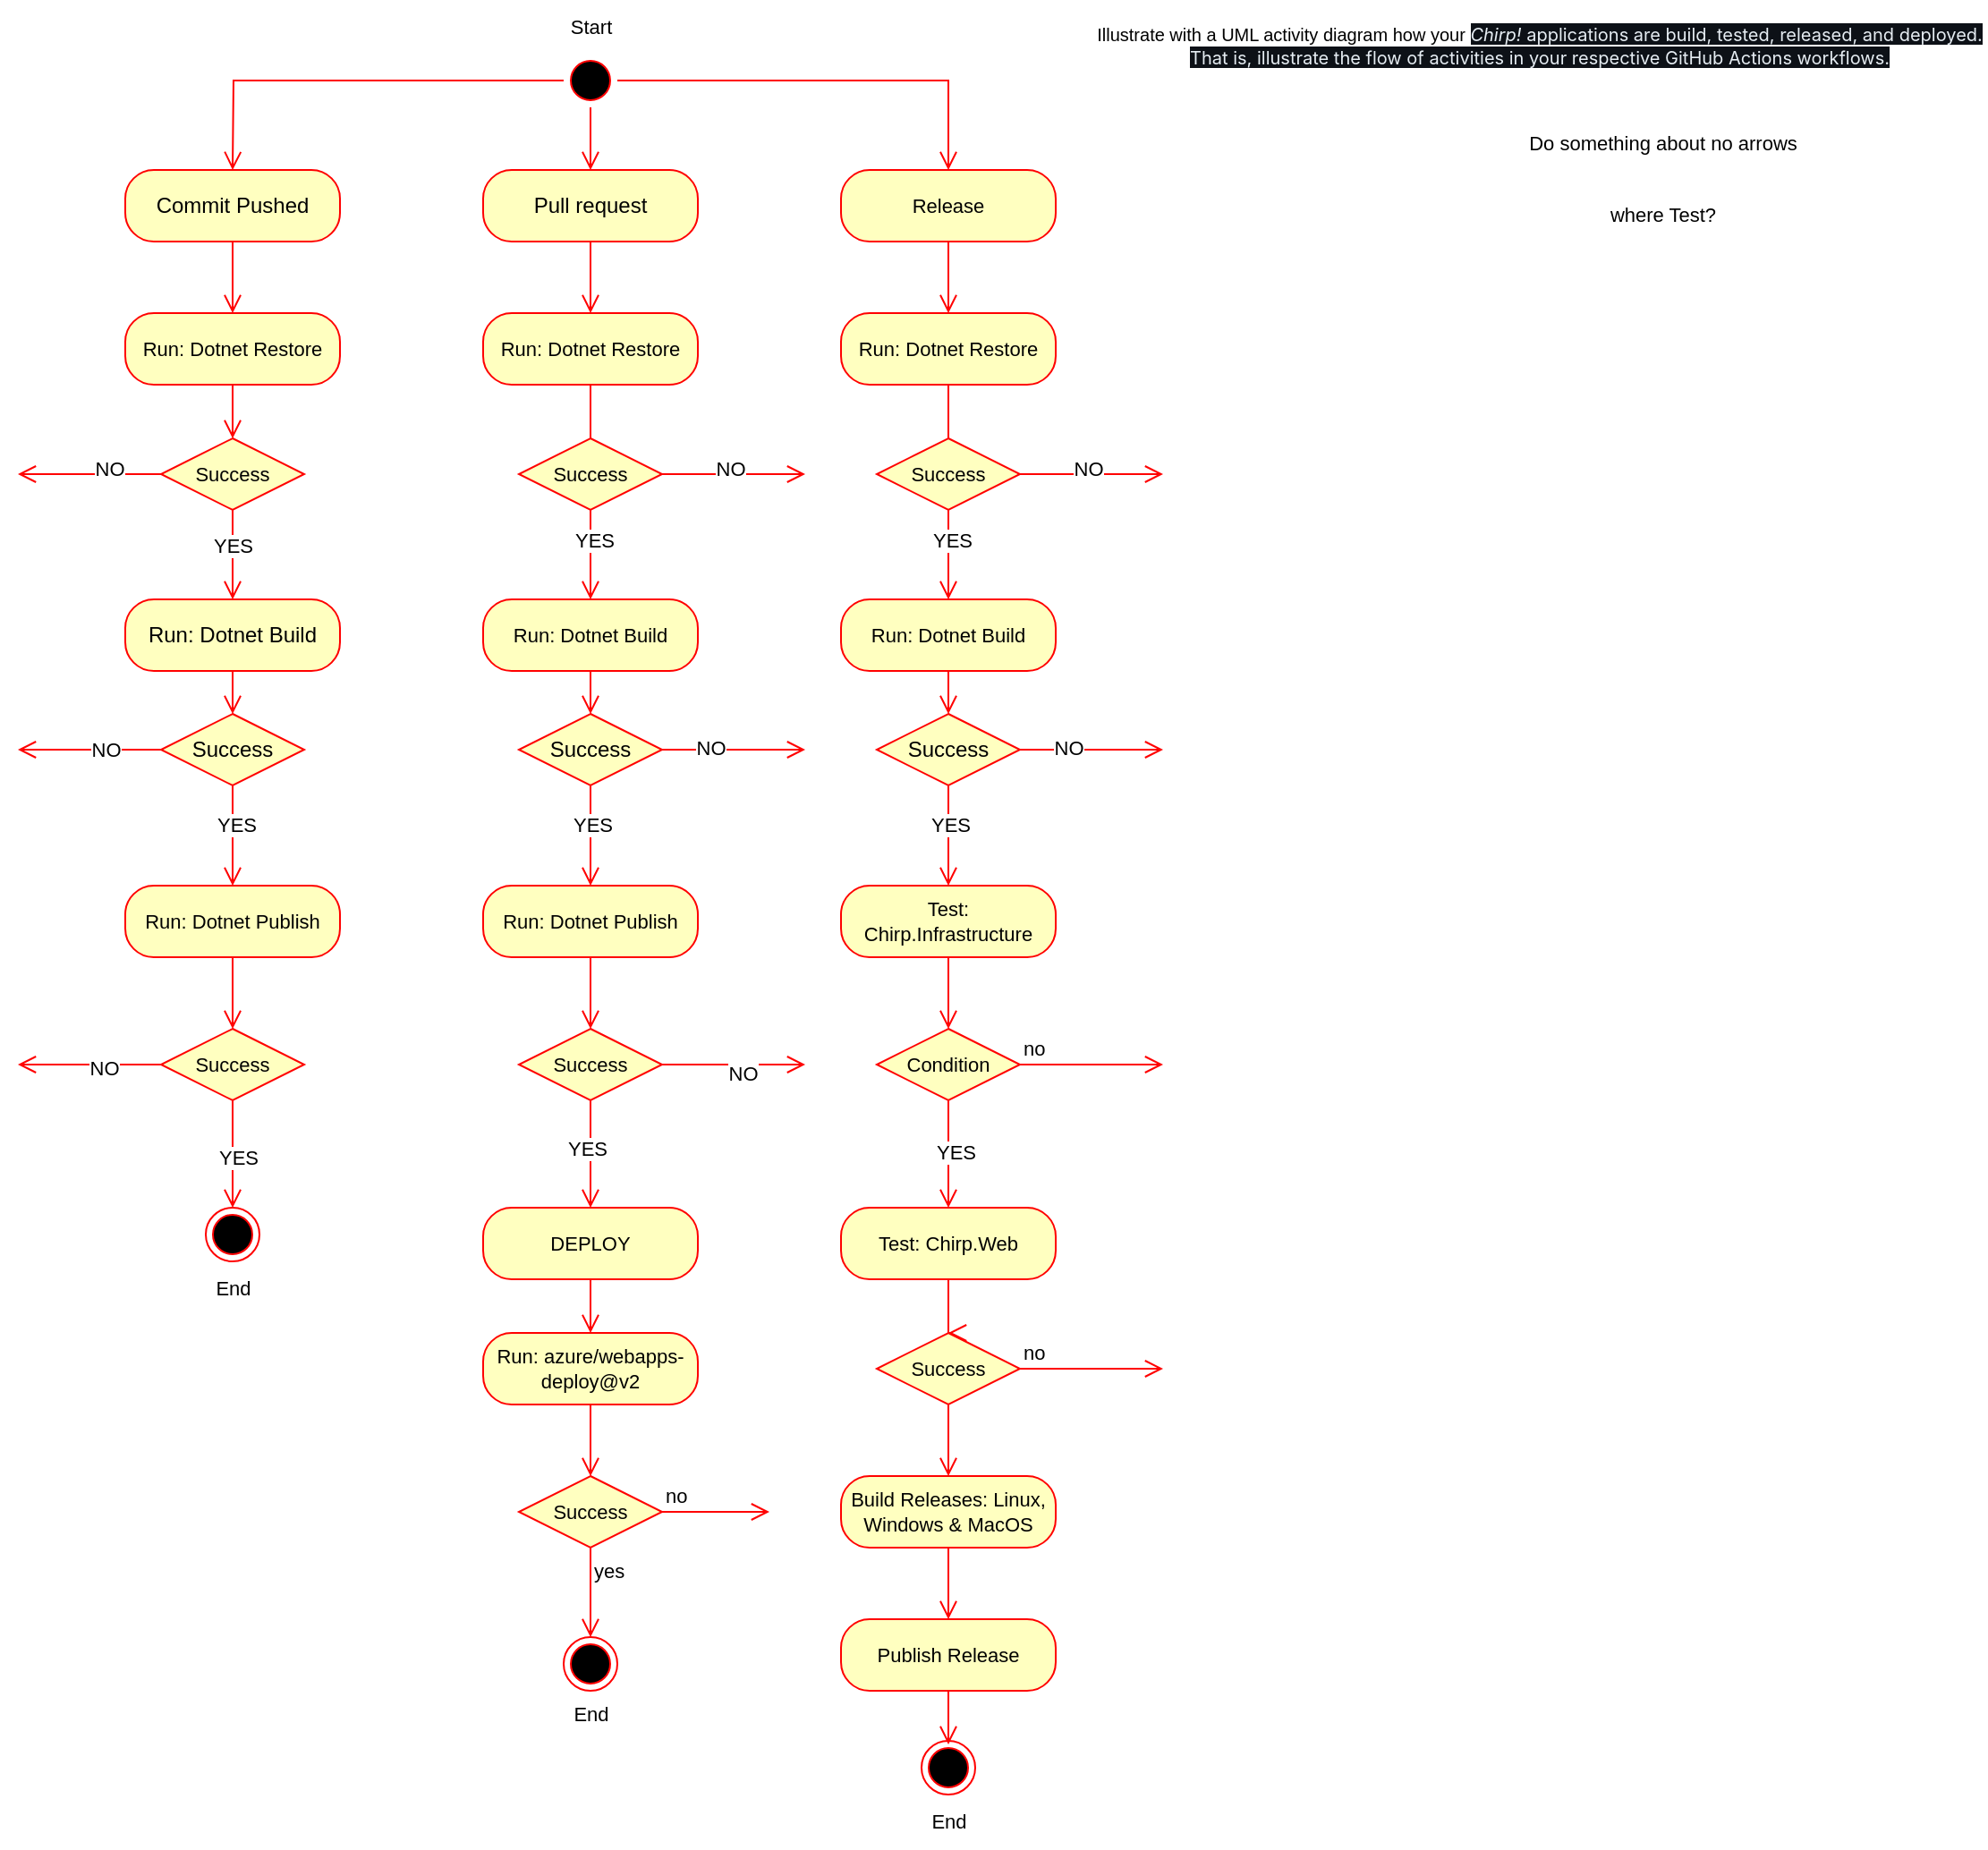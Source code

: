 <mxfile version="22.1.11" type="github">
  <diagram name="Side-1" id="hf8gmHLvzUlwny5JRPWA">
    <mxGraphModel dx="2607" dy="1422" grid="0" gridSize="10" guides="1" tooltips="1" connect="1" arrows="1" fold="1" page="1" pageScale="1" pageWidth="1169" pageHeight="827" math="0" shadow="0">
      <root>
        <mxCell id="0" />
        <mxCell id="1" parent="0" />
        <mxCell id="fHgrOc14rEPT_G6fywUK-1" value="Illustrate with a UML activity diagram how your&amp;nbsp;&lt;em style=&quot;box-sizing: border-box; color: rgb(230, 237, 243); font-family: -apple-system, BlinkMacSystemFont, &amp;quot;Segoe UI&amp;quot;, &amp;quot;Noto Sans&amp;quot;, Helvetica, Arial, sans-serif, &amp;quot;Apple Color Emoji&amp;quot;, &amp;quot;Segoe UI Emoji&amp;quot;; font-size: 10px; text-align: start; background-color: rgb(13, 17, 23);&quot;&gt;Chirp!&lt;/em&gt;&lt;span style=&quot;color: rgb(230, 237, 243); font-family: -apple-system, BlinkMacSystemFont, &amp;quot;Segoe UI&amp;quot;, &amp;quot;Noto Sans&amp;quot;, Helvetica, Arial, sans-serif, &amp;quot;Apple Color Emoji&amp;quot;, &amp;quot;Segoe UI Emoji&amp;quot;; font-size: 10px; text-align: start; background-color: rgb(13, 17, 23);&quot;&gt;&amp;nbsp;applications are build, tested, released, and deployed. &lt;br style=&quot;font-size: 10px;&quot;&gt;That is, illustrate the flow of activities in your respective GitHub Actions workflows.&lt;/span&gt;" style="text;html=1;align=center;verticalAlign=middle;resizable=0;points=[];autosize=1;strokeColor=none;fillColor=none;fontSize=10;" vertex="1" parent="1">
          <mxGeometry x="640" y="8" width="500" height="40" as="geometry" />
        </mxCell>
        <mxCell id="fHgrOc14rEPT_G6fywUK-61" value="" style="edgeStyle=orthogonalEdgeStyle;shape=connector;rounded=0;orthogonalLoop=1;jettySize=auto;html=1;labelBackgroundColor=default;strokeColor=#ff0000;align=center;verticalAlign=bottom;fontFamily=Helvetica;fontSize=11;fontColor=default;endArrow=open;endSize=8;" edge="1" parent="1" source="fHgrOc14rEPT_G6fywUK-2" target="fHgrOc14rEPT_G6fywUK-58">
          <mxGeometry relative="1" as="geometry" />
        </mxCell>
        <mxCell id="fHgrOc14rEPT_G6fywUK-2" value="Commit Pushed" style="rounded=1;whiteSpace=wrap;html=1;arcSize=40;fontColor=#000000;fillColor=#ffffc0;strokeColor=#ff0000;" vertex="1" parent="1">
          <mxGeometry x="100" y="98" width="120" height="40" as="geometry" />
        </mxCell>
        <mxCell id="fHgrOc14rEPT_G6fywUK-68" value="" style="edgeStyle=orthogonalEdgeStyle;shape=connector;rounded=0;orthogonalLoop=1;jettySize=auto;html=1;labelBackgroundColor=default;strokeColor=#ff0000;align=center;verticalAlign=bottom;fontFamily=Helvetica;fontSize=11;fontColor=default;endArrow=open;endSize=8;" edge="1" parent="1" source="fHgrOc14rEPT_G6fywUK-4" target="fHgrOc14rEPT_G6fywUK-64">
          <mxGeometry relative="1" as="geometry" />
        </mxCell>
        <mxCell id="fHgrOc14rEPT_G6fywUK-4" value="Pull request" style="rounded=1;whiteSpace=wrap;html=1;arcSize=40;fontColor=#000000;fillColor=#ffffc0;strokeColor=#ff0000;" vertex="1" parent="1">
          <mxGeometry x="300" y="98" width="120" height="40" as="geometry" />
        </mxCell>
        <mxCell id="fHgrOc14rEPT_G6fywUK-16" style="edgeStyle=orthogonalEdgeStyle;shape=connector;rounded=0;orthogonalLoop=1;jettySize=auto;html=1;exitX=0.5;exitY=1;exitDx=0;exitDy=0;labelBackgroundColor=default;strokeColor=#ff0000;align=center;verticalAlign=bottom;fontFamily=Helvetica;fontSize=11;fontColor=default;endArrow=open;endSize=8;" edge="1" parent="1" source="fHgrOc14rEPT_G6fywUK-6" target="fHgrOc14rEPT_G6fywUK-8">
          <mxGeometry relative="1" as="geometry" />
        </mxCell>
        <mxCell id="fHgrOc14rEPT_G6fywUK-6" value="Run: Dotnet Build" style="rounded=1;whiteSpace=wrap;html=1;arcSize=40;fontColor=#000000;fillColor=#ffffc0;strokeColor=#ff0000;" vertex="1" parent="1">
          <mxGeometry x="100" y="338" width="120" height="40" as="geometry" />
        </mxCell>
        <mxCell id="fHgrOc14rEPT_G6fywUK-17" style="edgeStyle=orthogonalEdgeStyle;shape=connector;rounded=0;orthogonalLoop=1;jettySize=auto;html=1;exitX=0.5;exitY=1;exitDx=0;exitDy=0;labelBackgroundColor=default;strokeColor=#ff0000;align=center;verticalAlign=bottom;fontFamily=Helvetica;fontSize=11;fontColor=default;endArrow=open;endSize=8;" edge="1" parent="1" source="fHgrOc14rEPT_G6fywUK-8">
          <mxGeometry relative="1" as="geometry">
            <mxPoint x="160" y="498" as="targetPoint" />
          </mxGeometry>
        </mxCell>
        <mxCell id="fHgrOc14rEPT_G6fywUK-18" value="YES" style="edgeLabel;html=1;align=center;verticalAlign=middle;resizable=0;points=[];fontSize=11;fontFamily=Helvetica;fontColor=default;" vertex="1" connectable="0" parent="fHgrOc14rEPT_G6fywUK-17">
          <mxGeometry x="-0.221" y="2" relative="1" as="geometry">
            <mxPoint as="offset" />
          </mxGeometry>
        </mxCell>
        <mxCell id="fHgrOc14rEPT_G6fywUK-19" style="edgeStyle=orthogonalEdgeStyle;shape=connector;rounded=0;orthogonalLoop=1;jettySize=auto;html=1;exitX=0;exitY=0.5;exitDx=0;exitDy=0;labelBackgroundColor=default;strokeColor=#ff0000;align=center;verticalAlign=bottom;fontFamily=Helvetica;fontSize=11;fontColor=default;endArrow=open;endSize=8;" edge="1" parent="1" source="fHgrOc14rEPT_G6fywUK-8">
          <mxGeometry relative="1" as="geometry">
            <mxPoint x="40" y="422" as="targetPoint" />
          </mxGeometry>
        </mxCell>
        <mxCell id="fHgrOc14rEPT_G6fywUK-20" value="NO" style="edgeLabel;html=1;align=center;verticalAlign=middle;resizable=0;points=[];fontSize=11;fontFamily=Helvetica;fontColor=default;" vertex="1" connectable="0" parent="fHgrOc14rEPT_G6fywUK-19">
          <mxGeometry x="-0.224" relative="1" as="geometry">
            <mxPoint as="offset" />
          </mxGeometry>
        </mxCell>
        <mxCell id="fHgrOc14rEPT_G6fywUK-8" value="Success" style="rhombus;whiteSpace=wrap;html=1;fontColor=#000000;fillColor=#ffffc0;strokeColor=#ff0000;" vertex="1" parent="1">
          <mxGeometry x="120" y="402" width="80" height="40" as="geometry" />
        </mxCell>
        <mxCell id="fHgrOc14rEPT_G6fywUK-21" value="" style="ellipse;html=1;shape=endState;fillColor=#000000;strokeColor=#ff0000;fontFamily=Helvetica;fontSize=11;fontColor=default;" vertex="1" parent="1">
          <mxGeometry x="145" y="678" width="30" height="30" as="geometry" />
        </mxCell>
        <mxCell id="fHgrOc14rEPT_G6fywUK-114" style="edgeStyle=orthogonalEdgeStyle;shape=connector;rounded=0;orthogonalLoop=1;jettySize=auto;html=1;exitX=0.5;exitY=1;exitDx=0;exitDy=0;labelBackgroundColor=default;strokeColor=#ff0000;align=center;verticalAlign=bottom;fontFamily=Helvetica;fontSize=11;fontColor=default;endArrow=open;endSize=8;" edge="1" parent="1" source="fHgrOc14rEPT_G6fywUK-22" target="fHgrOc14rEPT_G6fywUK-4">
          <mxGeometry relative="1" as="geometry" />
        </mxCell>
        <mxCell id="fHgrOc14rEPT_G6fywUK-117" style="edgeStyle=orthogonalEdgeStyle;shape=connector;rounded=0;orthogonalLoop=1;jettySize=auto;html=1;exitX=1;exitY=0.5;exitDx=0;exitDy=0;labelBackgroundColor=default;strokeColor=#ff0000;align=center;verticalAlign=bottom;fontFamily=Helvetica;fontSize=11;fontColor=default;endArrow=open;endSize=8;" edge="1" parent="1" source="fHgrOc14rEPT_G6fywUK-22" target="fHgrOc14rEPT_G6fywUK-115">
          <mxGeometry relative="1" as="geometry" />
        </mxCell>
        <mxCell id="fHgrOc14rEPT_G6fywUK-22" value="" style="ellipse;html=1;shape=startState;fillColor=#000000;strokeColor=#ff0000;fontFamily=Helvetica;fontSize=11;fontColor=default;" vertex="1" parent="1">
          <mxGeometry x="345" y="33" width="30" height="30" as="geometry" />
        </mxCell>
        <mxCell id="fHgrOc14rEPT_G6fywUK-23" value="" style="edgeStyle=orthogonalEdgeStyle;html=1;verticalAlign=bottom;endArrow=open;endSize=8;strokeColor=#ff0000;rounded=0;labelBackgroundColor=default;align=center;fontFamily=Helvetica;fontSize=11;fontColor=default;shape=connector;" edge="1" source="fHgrOc14rEPT_G6fywUK-22" parent="1">
          <mxGeometry relative="1" as="geometry">
            <mxPoint x="160" y="98" as="targetPoint" />
          </mxGeometry>
        </mxCell>
        <mxCell id="fHgrOc14rEPT_G6fywUK-25" value="Start" style="text;html=1;align=center;verticalAlign=middle;resizable=0;points=[];autosize=1;strokeColor=none;fillColor=none;fontSize=11;fontFamily=Helvetica;fontColor=default;" vertex="1" parent="1">
          <mxGeometry x="335" y="3" width="50" height="30" as="geometry" />
        </mxCell>
        <mxCell id="fHgrOc14rEPT_G6fywUK-26" value="End" style="text;html=1;align=center;verticalAlign=middle;resizable=0;points=[];autosize=1;strokeColor=none;fillColor=none;fontSize=11;fontFamily=Helvetica;fontColor=default;" vertex="1" parent="1">
          <mxGeometry x="140" y="678" width="40" height="30" as="geometry" />
        </mxCell>
        <mxCell id="fHgrOc14rEPT_G6fywUK-40" style="edgeStyle=orthogonalEdgeStyle;shape=connector;rounded=0;orthogonalLoop=1;jettySize=auto;html=1;labelBackgroundColor=default;strokeColor=#ff0000;align=center;verticalAlign=bottom;fontFamily=Helvetica;fontSize=11;fontColor=default;endArrow=open;endSize=8;" edge="1" parent="1" source="fHgrOc14rEPT_G6fywUK-27" target="fHgrOc14rEPT_G6fywUK-37">
          <mxGeometry relative="1" as="geometry" />
        </mxCell>
        <mxCell id="fHgrOc14rEPT_G6fywUK-27" value="Run: Dotnet Build" style="rounded=1;whiteSpace=wrap;html=1;arcSize=40;fontColor=#000000;fillColor=#ffffc0;strokeColor=#ff0000;fontFamily=Helvetica;fontSize=11;" vertex="1" parent="1">
          <mxGeometry x="300" y="338" width="120" height="40" as="geometry" />
        </mxCell>
        <mxCell id="fHgrOc14rEPT_G6fywUK-43" style="edgeStyle=orthogonalEdgeStyle;shape=connector;rounded=0;orthogonalLoop=1;jettySize=auto;html=1;labelBackgroundColor=default;strokeColor=#ff0000;align=center;verticalAlign=bottom;fontFamily=Helvetica;fontSize=11;fontColor=default;endArrow=open;endSize=8;" edge="1" parent="1" source="fHgrOc14rEPT_G6fywUK-37">
          <mxGeometry relative="1" as="geometry">
            <mxPoint x="480" y="422" as="targetPoint" />
          </mxGeometry>
        </mxCell>
        <mxCell id="fHgrOc14rEPT_G6fywUK-45" value="NO" style="edgeLabel;html=1;align=center;verticalAlign=middle;resizable=0;points=[];fontSize=11;fontFamily=Helvetica;fontColor=default;" vertex="1" connectable="0" parent="fHgrOc14rEPT_G6fywUK-43">
          <mxGeometry x="-0.329" y="1" relative="1" as="geometry">
            <mxPoint as="offset" />
          </mxGeometry>
        </mxCell>
        <mxCell id="fHgrOc14rEPT_G6fywUK-48" style="edgeStyle=orthogonalEdgeStyle;shape=connector;rounded=0;orthogonalLoop=1;jettySize=auto;html=1;exitX=0.5;exitY=1;exitDx=0;exitDy=0;entryX=0.5;entryY=0;entryDx=0;entryDy=0;labelBackgroundColor=default;strokeColor=#ff0000;align=center;verticalAlign=bottom;fontFamily=Helvetica;fontSize=11;fontColor=default;endArrow=open;endSize=8;" edge="1" parent="1" source="fHgrOc14rEPT_G6fywUK-37" target="fHgrOc14rEPT_G6fywUK-46">
          <mxGeometry relative="1" as="geometry" />
        </mxCell>
        <mxCell id="fHgrOc14rEPT_G6fywUK-89" value="YES" style="edgeLabel;html=1;align=center;verticalAlign=middle;resizable=0;points=[];fontSize=11;fontFamily=Helvetica;fontColor=default;" vertex="1" connectable="0" parent="fHgrOc14rEPT_G6fywUK-48">
          <mxGeometry x="-0.214" y="1" relative="1" as="geometry">
            <mxPoint as="offset" />
          </mxGeometry>
        </mxCell>
        <mxCell id="fHgrOc14rEPT_G6fywUK-37" value="Success" style="rhombus;whiteSpace=wrap;html=1;fontColor=#000000;fillColor=#ffffc0;strokeColor=#ff0000;" vertex="1" parent="1">
          <mxGeometry x="320" y="402" width="80" height="40" as="geometry" />
        </mxCell>
        <mxCell id="fHgrOc14rEPT_G6fywUK-46" value="Run: Dotnet Publish" style="rounded=1;whiteSpace=wrap;html=1;arcSize=40;fontColor=#000000;fillColor=#ffffc0;strokeColor=#ff0000;fontFamily=Helvetica;fontSize=11;" vertex="1" parent="1">
          <mxGeometry x="300" y="498" width="120" height="40" as="geometry" />
        </mxCell>
        <mxCell id="fHgrOc14rEPT_G6fywUK-47" value="" style="edgeStyle=orthogonalEdgeStyle;html=1;verticalAlign=bottom;endArrow=open;endSize=8;strokeColor=#ff0000;rounded=0;labelBackgroundColor=default;align=center;fontFamily=Helvetica;fontSize=11;fontColor=default;shape=connector;" edge="1" source="fHgrOc14rEPT_G6fywUK-46" parent="1">
          <mxGeometry relative="1" as="geometry">
            <mxPoint x="360" y="578" as="targetPoint" />
          </mxGeometry>
        </mxCell>
        <mxCell id="fHgrOc14rEPT_G6fywUK-54" style="edgeStyle=orthogonalEdgeStyle;shape=connector;rounded=0;orthogonalLoop=1;jettySize=auto;html=1;exitX=0.5;exitY=1;exitDx=0;exitDy=0;labelBackgroundColor=default;strokeColor=#ff0000;align=center;verticalAlign=bottom;fontFamily=Helvetica;fontSize=11;fontColor=default;endArrow=open;endSize=8;" edge="1" parent="1" source="fHgrOc14rEPT_G6fywUK-49" target="fHgrOc14rEPT_G6fywUK-51">
          <mxGeometry relative="1" as="geometry" />
        </mxCell>
        <mxCell id="fHgrOc14rEPT_G6fywUK-49" value="Run: Dotnet Publish" style="rounded=1;whiteSpace=wrap;html=1;arcSize=40;fontColor=#000000;fillColor=#ffffc0;strokeColor=#ff0000;fontFamily=Helvetica;fontSize=11;" vertex="1" parent="1">
          <mxGeometry x="100" y="498" width="120" height="40" as="geometry" />
        </mxCell>
        <mxCell id="fHgrOc14rEPT_G6fywUK-55" style="edgeStyle=orthogonalEdgeStyle;shape=connector;rounded=0;orthogonalLoop=1;jettySize=auto;html=1;exitX=0;exitY=0.5;exitDx=0;exitDy=0;labelBackgroundColor=default;strokeColor=#ff0000;align=center;verticalAlign=bottom;fontFamily=Helvetica;fontSize=11;fontColor=default;endArrow=open;endSize=8;" edge="1" parent="1" source="fHgrOc14rEPT_G6fywUK-51">
          <mxGeometry relative="1" as="geometry">
            <mxPoint x="40" y="598" as="targetPoint" />
          </mxGeometry>
        </mxCell>
        <mxCell id="fHgrOc14rEPT_G6fywUK-56" value="NO" style="edgeLabel;html=1;align=center;verticalAlign=middle;resizable=0;points=[];fontSize=11;fontFamily=Helvetica;fontColor=default;" vertex="1" connectable="0" parent="fHgrOc14rEPT_G6fywUK-55">
          <mxGeometry x="-0.204" y="2" relative="1" as="geometry">
            <mxPoint as="offset" />
          </mxGeometry>
        </mxCell>
        <mxCell id="fHgrOc14rEPT_G6fywUK-97" style="edgeStyle=orthogonalEdgeStyle;shape=connector;rounded=0;orthogonalLoop=1;jettySize=auto;html=1;exitX=0.5;exitY=1;exitDx=0;exitDy=0;labelBackgroundColor=default;strokeColor=#ff0000;align=center;verticalAlign=bottom;fontFamily=Helvetica;fontSize=11;fontColor=default;endArrow=open;endSize=8;" edge="1" parent="1" source="fHgrOc14rEPT_G6fywUK-51" target="fHgrOc14rEPT_G6fywUK-26">
          <mxGeometry relative="1" as="geometry" />
        </mxCell>
        <mxCell id="fHgrOc14rEPT_G6fywUK-98" value="YES" style="edgeLabel;html=1;align=center;verticalAlign=middle;resizable=0;points=[];fontSize=11;fontFamily=Helvetica;fontColor=default;" vertex="1" connectable="0" parent="fHgrOc14rEPT_G6fywUK-97">
          <mxGeometry x="0.067" y="3" relative="1" as="geometry">
            <mxPoint as="offset" />
          </mxGeometry>
        </mxCell>
        <mxCell id="fHgrOc14rEPT_G6fywUK-51" value="Success" style="rhombus;whiteSpace=wrap;html=1;fontColor=#000000;fillColor=#ffffc0;strokeColor=#ff0000;fontFamily=Helvetica;fontSize=11;" vertex="1" parent="1">
          <mxGeometry x="120" y="578" width="80" height="40" as="geometry" />
        </mxCell>
        <mxCell id="fHgrOc14rEPT_G6fywUK-84" style="edgeStyle=orthogonalEdgeStyle;shape=connector;rounded=0;orthogonalLoop=1;jettySize=auto;html=1;exitX=0.5;exitY=1;exitDx=0;exitDy=0;entryX=0.5;entryY=0;entryDx=0;entryDy=0;labelBackgroundColor=default;strokeColor=#ff0000;align=center;verticalAlign=bottom;fontFamily=Helvetica;fontSize=11;fontColor=default;endArrow=open;endSize=8;" edge="1" parent="1" source="fHgrOc14rEPT_G6fywUK-58" target="fHgrOc14rEPT_G6fywUK-81">
          <mxGeometry relative="1" as="geometry" />
        </mxCell>
        <mxCell id="fHgrOc14rEPT_G6fywUK-58" value="Run: Dotnet Restore" style="rounded=1;whiteSpace=wrap;html=1;arcSize=40;fontColor=#000000;fillColor=#ffffc0;strokeColor=#ff0000;fontFamily=Helvetica;fontSize=11;" vertex="1" parent="1">
          <mxGeometry x="100" y="178" width="120" height="40" as="geometry" />
        </mxCell>
        <mxCell id="fHgrOc14rEPT_G6fywUK-69" value="" style="edgeStyle=orthogonalEdgeStyle;shape=connector;rounded=0;orthogonalLoop=1;jettySize=auto;html=1;labelBackgroundColor=default;strokeColor=#ff0000;align=center;verticalAlign=bottom;fontFamily=Helvetica;fontSize=11;fontColor=default;endArrow=open;endSize=8;" edge="1" parent="1" source="fHgrOc14rEPT_G6fywUK-64">
          <mxGeometry relative="1" as="geometry">
            <mxPoint x="360" y="261.5" as="targetPoint" />
          </mxGeometry>
        </mxCell>
        <mxCell id="fHgrOc14rEPT_G6fywUK-64" value="Run: Dotnet Restore" style="rounded=1;whiteSpace=wrap;html=1;arcSize=40;fontColor=#000000;fillColor=#ffffc0;strokeColor=#ff0000;fontFamily=Helvetica;fontSize=11;" vertex="1" parent="1">
          <mxGeometry x="300" y="178" width="120" height="40" as="geometry" />
        </mxCell>
        <mxCell id="fHgrOc14rEPT_G6fywUK-76" style="edgeStyle=orthogonalEdgeStyle;shape=connector;rounded=0;orthogonalLoop=1;jettySize=auto;html=1;exitX=0.5;exitY=1;exitDx=0;exitDy=0;labelBackgroundColor=default;strokeColor=#ff0000;align=center;verticalAlign=bottom;fontFamily=Helvetica;fontSize=11;fontColor=default;endArrow=open;endSize=8;" edge="1" parent="1" source="fHgrOc14rEPT_G6fywUK-72" target="fHgrOc14rEPT_G6fywUK-27">
          <mxGeometry relative="1" as="geometry" />
        </mxCell>
        <mxCell id="fHgrOc14rEPT_G6fywUK-77" value="YES" style="edgeLabel;html=1;align=center;verticalAlign=middle;resizable=0;points=[];fontSize=11;fontFamily=Helvetica;fontColor=default;" vertex="1" connectable="0" parent="fHgrOc14rEPT_G6fywUK-76">
          <mxGeometry x="-0.318" y="2" relative="1" as="geometry">
            <mxPoint as="offset" />
          </mxGeometry>
        </mxCell>
        <mxCell id="fHgrOc14rEPT_G6fywUK-79" value="" style="edgeStyle=orthogonalEdgeStyle;shape=connector;rounded=0;orthogonalLoop=1;jettySize=auto;html=1;labelBackgroundColor=default;strokeColor=#ff0000;align=center;verticalAlign=bottom;fontFamily=Helvetica;fontSize=11;fontColor=default;endArrow=open;endSize=8;" edge="1" parent="1" source="fHgrOc14rEPT_G6fywUK-72">
          <mxGeometry relative="1" as="geometry">
            <mxPoint x="480" y="268" as="targetPoint" />
          </mxGeometry>
        </mxCell>
        <mxCell id="fHgrOc14rEPT_G6fywUK-80" value="NO" style="edgeLabel;html=1;align=center;verticalAlign=middle;resizable=0;points=[];fontSize=11;fontFamily=Helvetica;fontColor=default;" vertex="1" connectable="0" parent="fHgrOc14rEPT_G6fywUK-79">
          <mxGeometry x="-0.071" y="3" relative="1" as="geometry">
            <mxPoint as="offset" />
          </mxGeometry>
        </mxCell>
        <mxCell id="fHgrOc14rEPT_G6fywUK-72" value="Success" style="rhombus;whiteSpace=wrap;html=1;fontColor=#000000;fillColor=#ffffc0;strokeColor=#ff0000;fontFamily=Helvetica;fontSize=11;" vertex="1" parent="1">
          <mxGeometry x="320" y="248" width="80" height="40" as="geometry" />
        </mxCell>
        <mxCell id="fHgrOc14rEPT_G6fywUK-85" style="edgeStyle=orthogonalEdgeStyle;shape=connector;rounded=0;orthogonalLoop=1;jettySize=auto;html=1;exitX=0.5;exitY=1;exitDx=0;exitDy=0;labelBackgroundColor=default;strokeColor=#ff0000;align=center;verticalAlign=bottom;fontFamily=Helvetica;fontSize=11;fontColor=default;endArrow=open;endSize=8;" edge="1" parent="1" source="fHgrOc14rEPT_G6fywUK-81" target="fHgrOc14rEPT_G6fywUK-6">
          <mxGeometry relative="1" as="geometry" />
        </mxCell>
        <mxCell id="fHgrOc14rEPT_G6fywUK-86" value="YES" style="edgeLabel;html=1;align=center;verticalAlign=middle;resizable=0;points=[];fontSize=11;fontFamily=Helvetica;fontColor=default;" vertex="1" connectable="0" parent="fHgrOc14rEPT_G6fywUK-85">
          <mxGeometry x="0.08" y="-1" relative="1" as="geometry">
            <mxPoint x="1" y="-7" as="offset" />
          </mxGeometry>
        </mxCell>
        <mxCell id="fHgrOc14rEPT_G6fywUK-87" style="edgeStyle=orthogonalEdgeStyle;shape=connector;rounded=0;orthogonalLoop=1;jettySize=auto;html=1;exitX=0;exitY=0.5;exitDx=0;exitDy=0;labelBackgroundColor=default;strokeColor=#ff0000;align=center;verticalAlign=bottom;fontFamily=Helvetica;fontSize=11;fontColor=default;endArrow=open;endSize=8;" edge="1" parent="1" source="fHgrOc14rEPT_G6fywUK-81">
          <mxGeometry relative="1" as="geometry">
            <mxPoint x="40" y="268" as="targetPoint" />
          </mxGeometry>
        </mxCell>
        <mxCell id="fHgrOc14rEPT_G6fywUK-88" value="NO" style="edgeLabel;html=1;align=center;verticalAlign=middle;resizable=0;points=[];fontSize=11;fontFamily=Helvetica;fontColor=default;" vertex="1" connectable="0" parent="fHgrOc14rEPT_G6fywUK-87">
          <mxGeometry x="-0.276" y="-3" relative="1" as="geometry">
            <mxPoint as="offset" />
          </mxGeometry>
        </mxCell>
        <mxCell id="fHgrOc14rEPT_G6fywUK-81" value="Success" style="rhombus;whiteSpace=wrap;html=1;fontColor=#000000;fillColor=#ffffc0;strokeColor=#ff0000;fontFamily=Helvetica;fontSize=11;" vertex="1" parent="1">
          <mxGeometry x="120" y="248" width="80" height="40" as="geometry" />
        </mxCell>
        <mxCell id="fHgrOc14rEPT_G6fywUK-93" style="edgeStyle=orthogonalEdgeStyle;shape=connector;rounded=0;orthogonalLoop=1;jettySize=auto;html=1;exitX=1;exitY=0.5;exitDx=0;exitDy=0;labelBackgroundColor=default;strokeColor=#ff0000;align=center;verticalAlign=bottom;fontFamily=Helvetica;fontSize=11;fontColor=default;endArrow=open;endSize=8;" edge="1" parent="1" source="fHgrOc14rEPT_G6fywUK-90">
          <mxGeometry relative="1" as="geometry">
            <mxPoint x="480" y="598" as="targetPoint" />
          </mxGeometry>
        </mxCell>
        <mxCell id="fHgrOc14rEPT_G6fywUK-94" value="NO" style="edgeLabel;html=1;align=center;verticalAlign=middle;resizable=0;points=[];fontSize=11;fontFamily=Helvetica;fontColor=default;" vertex="1" connectable="0" parent="fHgrOc14rEPT_G6fywUK-93">
          <mxGeometry x="0.129" y="-4" relative="1" as="geometry">
            <mxPoint as="offset" />
          </mxGeometry>
        </mxCell>
        <mxCell id="fHgrOc14rEPT_G6fywUK-95" style="edgeStyle=orthogonalEdgeStyle;shape=connector;rounded=0;orthogonalLoop=1;jettySize=auto;html=1;exitX=0.5;exitY=1;exitDx=0;exitDy=0;labelBackgroundColor=default;strokeColor=#ff0000;align=center;verticalAlign=bottom;fontFamily=Helvetica;fontSize=11;fontColor=default;endArrow=open;endSize=8;" edge="1" parent="1" source="fHgrOc14rEPT_G6fywUK-90">
          <mxGeometry relative="1" as="geometry">
            <mxPoint x="360" y="678" as="targetPoint" />
          </mxGeometry>
        </mxCell>
        <mxCell id="fHgrOc14rEPT_G6fywUK-104" value="YES" style="edgeLabel;html=1;align=center;verticalAlign=middle;resizable=0;points=[];fontSize=11;fontFamily=Helvetica;fontColor=default;" vertex="1" connectable="0" parent="fHgrOc14rEPT_G6fywUK-95">
          <mxGeometry x="-0.107" y="-2" relative="1" as="geometry">
            <mxPoint as="offset" />
          </mxGeometry>
        </mxCell>
        <mxCell id="fHgrOc14rEPT_G6fywUK-90" value="Success" style="rhombus;whiteSpace=wrap;html=1;fontColor=#000000;fillColor=#ffffc0;strokeColor=#ff0000;fontFamily=Helvetica;fontSize=11;" vertex="1" parent="1">
          <mxGeometry x="320" y="578" width="80" height="40" as="geometry" />
        </mxCell>
        <mxCell id="fHgrOc14rEPT_G6fywUK-102" value="DEPLOY" style="rounded=1;whiteSpace=wrap;html=1;arcSize=40;fontColor=#000000;fillColor=#ffffc0;strokeColor=#ff0000;fontFamily=Helvetica;fontSize=11;" vertex="1" parent="1">
          <mxGeometry x="300" y="678" width="120" height="40" as="geometry" />
        </mxCell>
        <mxCell id="fHgrOc14rEPT_G6fywUK-103" value="" style="edgeStyle=orthogonalEdgeStyle;html=1;verticalAlign=bottom;endArrow=open;endSize=8;strokeColor=#ff0000;rounded=0;labelBackgroundColor=default;align=center;fontFamily=Helvetica;fontSize=11;fontColor=default;shape=connector;" edge="1" source="fHgrOc14rEPT_G6fywUK-102" parent="1">
          <mxGeometry relative="1" as="geometry">
            <mxPoint x="360" y="748" as="targetPoint" />
          </mxGeometry>
        </mxCell>
        <mxCell id="fHgrOc14rEPT_G6fywUK-110" style="edgeStyle=orthogonalEdgeStyle;shape=connector;rounded=0;orthogonalLoop=1;jettySize=auto;html=1;exitX=0.5;exitY=1;exitDx=0;exitDy=0;labelBackgroundColor=default;strokeColor=#ff0000;align=center;verticalAlign=bottom;fontFamily=Helvetica;fontSize=11;fontColor=default;endArrow=open;endSize=8;" edge="1" parent="1" source="fHgrOc14rEPT_G6fywUK-105" target="fHgrOc14rEPT_G6fywUK-107">
          <mxGeometry relative="1" as="geometry" />
        </mxCell>
        <mxCell id="fHgrOc14rEPT_G6fywUK-105" value="Run: azure/webapps-deploy@v2" style="rounded=1;whiteSpace=wrap;html=1;arcSize=40;fontColor=#000000;fillColor=#ffffc0;strokeColor=#ff0000;fontFamily=Helvetica;fontSize=11;" vertex="1" parent="1">
          <mxGeometry x="300" y="748" width="120" height="40" as="geometry" />
        </mxCell>
        <mxCell id="fHgrOc14rEPT_G6fywUK-107" value="Success" style="rhombus;whiteSpace=wrap;html=1;fontColor=#000000;fillColor=#ffffc0;strokeColor=#ff0000;fontFamily=Helvetica;fontSize=11;" vertex="1" parent="1">
          <mxGeometry x="320" y="828" width="80" height="40" as="geometry" />
        </mxCell>
        <mxCell id="fHgrOc14rEPT_G6fywUK-108" value="no" style="edgeStyle=orthogonalEdgeStyle;html=1;align=left;verticalAlign=bottom;endArrow=open;endSize=8;strokeColor=#ff0000;rounded=0;labelBackgroundColor=default;fontFamily=Helvetica;fontSize=11;fontColor=default;shape=connector;" edge="1" source="fHgrOc14rEPT_G6fywUK-107" parent="1">
          <mxGeometry x="-1" relative="1" as="geometry">
            <mxPoint x="460" y="848" as="targetPoint" />
          </mxGeometry>
        </mxCell>
        <mxCell id="fHgrOc14rEPT_G6fywUK-109" value="yes" style="edgeStyle=orthogonalEdgeStyle;html=1;align=left;verticalAlign=top;endArrow=open;endSize=8;strokeColor=#ff0000;rounded=0;labelBackgroundColor=default;fontFamily=Helvetica;fontSize=11;fontColor=default;shape=connector;" edge="1" source="fHgrOc14rEPT_G6fywUK-107" parent="1">
          <mxGeometry x="-1" relative="1" as="geometry">
            <mxPoint x="360" y="918" as="targetPoint" />
          </mxGeometry>
        </mxCell>
        <mxCell id="fHgrOc14rEPT_G6fywUK-111" value="" style="ellipse;html=1;shape=endState;fillColor=#000000;strokeColor=#ff0000;fontFamily=Helvetica;fontSize=11;fontColor=default;" vertex="1" parent="1">
          <mxGeometry x="345" y="918" width="30" height="30" as="geometry" />
        </mxCell>
        <mxCell id="fHgrOc14rEPT_G6fywUK-112" value="End" style="text;html=1;align=center;verticalAlign=middle;resizable=0;points=[];autosize=1;strokeColor=none;fillColor=none;fontSize=11;fontFamily=Helvetica;fontColor=default;" vertex="1" parent="1">
          <mxGeometry x="340" y="946" width="40" height="30" as="geometry" />
        </mxCell>
        <mxCell id="fHgrOc14rEPT_G6fywUK-113" value="End" style="text;html=1;align=center;verticalAlign=middle;resizable=0;points=[];autosize=1;strokeColor=none;fillColor=none;fontSize=11;fontFamily=Helvetica;fontColor=default;" vertex="1" parent="1">
          <mxGeometry x="140" y="708" width="40" height="30" as="geometry" />
        </mxCell>
        <mxCell id="fHgrOc14rEPT_G6fywUK-132" style="edgeStyle=orthogonalEdgeStyle;shape=connector;rounded=0;orthogonalLoop=1;jettySize=auto;html=1;exitX=0.5;exitY=1;exitDx=0;exitDy=0;entryX=0.5;entryY=0;entryDx=0;entryDy=0;labelBackgroundColor=default;strokeColor=#ff0000;align=center;verticalAlign=bottom;fontFamily=Helvetica;fontSize=11;fontColor=default;endArrow=open;endSize=8;" edge="1" parent="1" source="fHgrOc14rEPT_G6fywUK-115" target="fHgrOc14rEPT_G6fywUK-126">
          <mxGeometry relative="1" as="geometry" />
        </mxCell>
        <mxCell id="fHgrOc14rEPT_G6fywUK-115" value="Release" style="rounded=1;whiteSpace=wrap;html=1;arcSize=40;fontColor=#000000;fillColor=#ffffc0;strokeColor=#ff0000;fontFamily=Helvetica;fontSize=11;" vertex="1" parent="1">
          <mxGeometry x="500" y="98" width="120" height="40" as="geometry" />
        </mxCell>
        <mxCell id="fHgrOc14rEPT_G6fywUK-118" style="edgeStyle=orthogonalEdgeStyle;shape=connector;rounded=0;orthogonalLoop=1;jettySize=auto;html=1;labelBackgroundColor=default;strokeColor=#ff0000;align=center;verticalAlign=bottom;fontFamily=Helvetica;fontSize=11;fontColor=default;endArrow=open;endSize=8;" edge="1" parent="1" source="fHgrOc14rEPT_G6fywUK-119" target="fHgrOc14rEPT_G6fywUK-124">
          <mxGeometry relative="1" as="geometry" />
        </mxCell>
        <mxCell id="fHgrOc14rEPT_G6fywUK-119" value="Run: Dotnet Build" style="rounded=1;whiteSpace=wrap;html=1;arcSize=40;fontColor=#000000;fillColor=#ffffc0;strokeColor=#ff0000;fontFamily=Helvetica;fontSize=11;" vertex="1" parent="1">
          <mxGeometry x="500" y="338" width="120" height="40" as="geometry" />
        </mxCell>
        <mxCell id="fHgrOc14rEPT_G6fywUK-120" style="edgeStyle=orthogonalEdgeStyle;shape=connector;rounded=0;orthogonalLoop=1;jettySize=auto;html=1;labelBackgroundColor=default;strokeColor=#ff0000;align=center;verticalAlign=bottom;fontFamily=Helvetica;fontSize=11;fontColor=default;endArrow=open;endSize=8;" edge="1" parent="1" source="fHgrOc14rEPT_G6fywUK-124">
          <mxGeometry relative="1" as="geometry">
            <mxPoint x="680" y="422" as="targetPoint" />
          </mxGeometry>
        </mxCell>
        <mxCell id="fHgrOc14rEPT_G6fywUK-121" value="NO" style="edgeLabel;html=1;align=center;verticalAlign=middle;resizable=0;points=[];fontSize=11;fontFamily=Helvetica;fontColor=default;" vertex="1" connectable="0" parent="fHgrOc14rEPT_G6fywUK-120">
          <mxGeometry x="-0.329" y="1" relative="1" as="geometry">
            <mxPoint as="offset" />
          </mxGeometry>
        </mxCell>
        <mxCell id="fHgrOc14rEPT_G6fywUK-122" style="edgeStyle=orthogonalEdgeStyle;shape=connector;rounded=0;orthogonalLoop=1;jettySize=auto;html=1;exitX=0.5;exitY=1;exitDx=0;exitDy=0;entryX=0.5;entryY=0;entryDx=0;entryDy=0;labelBackgroundColor=default;strokeColor=#ff0000;align=center;verticalAlign=bottom;fontFamily=Helvetica;fontSize=11;fontColor=default;endArrow=open;endSize=8;" edge="1" parent="1" source="fHgrOc14rEPT_G6fywUK-124">
          <mxGeometry relative="1" as="geometry">
            <mxPoint x="560" y="498" as="targetPoint" />
          </mxGeometry>
        </mxCell>
        <mxCell id="fHgrOc14rEPT_G6fywUK-123" value="YES" style="edgeLabel;html=1;align=center;verticalAlign=middle;resizable=0;points=[];fontSize=11;fontFamily=Helvetica;fontColor=default;" vertex="1" connectable="0" parent="fHgrOc14rEPT_G6fywUK-122">
          <mxGeometry x="-0.214" y="1" relative="1" as="geometry">
            <mxPoint as="offset" />
          </mxGeometry>
        </mxCell>
        <mxCell id="fHgrOc14rEPT_G6fywUK-124" value="Success" style="rhombus;whiteSpace=wrap;html=1;fontColor=#000000;fillColor=#ffffc0;strokeColor=#ff0000;" vertex="1" parent="1">
          <mxGeometry x="520" y="402" width="80" height="40" as="geometry" />
        </mxCell>
        <mxCell id="fHgrOc14rEPT_G6fywUK-125" value="" style="edgeStyle=orthogonalEdgeStyle;shape=connector;rounded=0;orthogonalLoop=1;jettySize=auto;html=1;labelBackgroundColor=default;strokeColor=#ff0000;align=center;verticalAlign=bottom;fontFamily=Helvetica;fontSize=11;fontColor=default;endArrow=open;endSize=8;" edge="1" parent="1" source="fHgrOc14rEPT_G6fywUK-126">
          <mxGeometry relative="1" as="geometry">
            <mxPoint x="560" y="261.5" as="targetPoint" />
          </mxGeometry>
        </mxCell>
        <mxCell id="fHgrOc14rEPT_G6fywUK-126" value="Run: Dotnet Restore" style="rounded=1;whiteSpace=wrap;html=1;arcSize=40;fontColor=#000000;fillColor=#ffffc0;strokeColor=#ff0000;fontFamily=Helvetica;fontSize=11;" vertex="1" parent="1">
          <mxGeometry x="500" y="178" width="120" height="40" as="geometry" />
        </mxCell>
        <mxCell id="fHgrOc14rEPT_G6fywUK-127" style="edgeStyle=orthogonalEdgeStyle;shape=connector;rounded=0;orthogonalLoop=1;jettySize=auto;html=1;exitX=0.5;exitY=1;exitDx=0;exitDy=0;labelBackgroundColor=default;strokeColor=#ff0000;align=center;verticalAlign=bottom;fontFamily=Helvetica;fontSize=11;fontColor=default;endArrow=open;endSize=8;" edge="1" parent="1" source="fHgrOc14rEPT_G6fywUK-131" target="fHgrOc14rEPT_G6fywUK-119">
          <mxGeometry relative="1" as="geometry" />
        </mxCell>
        <mxCell id="fHgrOc14rEPT_G6fywUK-128" value="YES" style="edgeLabel;html=1;align=center;verticalAlign=middle;resizable=0;points=[];fontSize=11;fontFamily=Helvetica;fontColor=default;" vertex="1" connectable="0" parent="fHgrOc14rEPT_G6fywUK-127">
          <mxGeometry x="-0.318" y="2" relative="1" as="geometry">
            <mxPoint as="offset" />
          </mxGeometry>
        </mxCell>
        <mxCell id="fHgrOc14rEPT_G6fywUK-129" value="" style="edgeStyle=orthogonalEdgeStyle;shape=connector;rounded=0;orthogonalLoop=1;jettySize=auto;html=1;labelBackgroundColor=default;strokeColor=#ff0000;align=center;verticalAlign=bottom;fontFamily=Helvetica;fontSize=11;fontColor=default;endArrow=open;endSize=8;" edge="1" parent="1" source="fHgrOc14rEPT_G6fywUK-131">
          <mxGeometry relative="1" as="geometry">
            <mxPoint x="680" y="268" as="targetPoint" />
          </mxGeometry>
        </mxCell>
        <mxCell id="fHgrOc14rEPT_G6fywUK-130" value="NO" style="edgeLabel;html=1;align=center;verticalAlign=middle;resizable=0;points=[];fontSize=11;fontFamily=Helvetica;fontColor=default;" vertex="1" connectable="0" parent="fHgrOc14rEPT_G6fywUK-129">
          <mxGeometry x="-0.071" y="3" relative="1" as="geometry">
            <mxPoint as="offset" />
          </mxGeometry>
        </mxCell>
        <mxCell id="fHgrOc14rEPT_G6fywUK-131" value="Success" style="rhombus;whiteSpace=wrap;html=1;fontColor=#000000;fillColor=#ffffc0;strokeColor=#ff0000;fontFamily=Helvetica;fontSize=11;" vertex="1" parent="1">
          <mxGeometry x="520" y="248" width="80" height="40" as="geometry" />
        </mxCell>
        <mxCell id="fHgrOc14rEPT_G6fywUK-138" style="edgeStyle=orthogonalEdgeStyle;shape=connector;rounded=0;orthogonalLoop=1;jettySize=auto;html=1;exitX=0.5;exitY=1;exitDx=0;exitDy=0;labelBackgroundColor=default;strokeColor=#ff0000;align=center;verticalAlign=bottom;fontFamily=Helvetica;fontSize=11;fontColor=default;endArrow=open;endSize=8;" edge="1" parent="1" source="fHgrOc14rEPT_G6fywUK-133" target="fHgrOc14rEPT_G6fywUK-135">
          <mxGeometry relative="1" as="geometry" />
        </mxCell>
        <mxCell id="fHgrOc14rEPT_G6fywUK-133" value="Test: Chirp.Infrastructure" style="rounded=1;whiteSpace=wrap;html=1;arcSize=40;fontColor=#000000;fillColor=#ffffc0;strokeColor=#ff0000;fontFamily=Helvetica;fontSize=11;" vertex="1" parent="1">
          <mxGeometry x="500" y="498" width="120" height="40" as="geometry" />
        </mxCell>
        <mxCell id="fHgrOc14rEPT_G6fywUK-135" value="Condition" style="rhombus;whiteSpace=wrap;html=1;fontColor=#000000;fillColor=#ffffc0;strokeColor=#ff0000;fontFamily=Helvetica;fontSize=11;" vertex="1" parent="1">
          <mxGeometry x="520" y="578" width="80" height="40" as="geometry" />
        </mxCell>
        <mxCell id="fHgrOc14rEPT_G6fywUK-136" value="no" style="edgeStyle=orthogonalEdgeStyle;html=1;align=left;verticalAlign=bottom;endArrow=open;endSize=8;strokeColor=#ff0000;rounded=0;labelBackgroundColor=default;fontFamily=Helvetica;fontSize=11;fontColor=default;shape=connector;" edge="1" source="fHgrOc14rEPT_G6fywUK-135" parent="1">
          <mxGeometry x="-1" relative="1" as="geometry">
            <mxPoint x="680" y="598" as="targetPoint" />
          </mxGeometry>
        </mxCell>
        <mxCell id="fHgrOc14rEPT_G6fywUK-137" value="" style="edgeStyle=orthogonalEdgeStyle;html=1;align=left;verticalAlign=top;endArrow=open;endSize=8;strokeColor=#ff0000;rounded=0;labelBackgroundColor=default;fontFamily=Helvetica;fontSize=11;fontColor=default;shape=connector;" edge="1" source="fHgrOc14rEPT_G6fywUK-135" parent="1">
          <mxGeometry x="-0.339" y="40" relative="1" as="geometry">
            <mxPoint x="560" y="678" as="targetPoint" />
            <mxPoint as="offset" />
          </mxGeometry>
        </mxCell>
        <mxCell id="fHgrOc14rEPT_G6fywUK-139" value="YES" style="edgeLabel;html=1;align=center;verticalAlign=middle;resizable=0;points=[];fontSize=11;fontFamily=Helvetica;fontColor=default;" vertex="1" connectable="0" parent="fHgrOc14rEPT_G6fywUK-137">
          <mxGeometry x="0.008" y="3" relative="1" as="geometry">
            <mxPoint y="-1" as="offset" />
          </mxGeometry>
        </mxCell>
        <mxCell id="fHgrOc14rEPT_G6fywUK-140" value="Test: Chirp.Web" style="rounded=1;whiteSpace=wrap;html=1;arcSize=40;fontColor=#000000;fillColor=#ffffc0;strokeColor=#ff0000;fontFamily=Helvetica;fontSize=11;" vertex="1" parent="1">
          <mxGeometry x="500" y="678" width="120" height="40" as="geometry" />
        </mxCell>
        <mxCell id="fHgrOc14rEPT_G6fywUK-141" value="" style="edgeStyle=orthogonalEdgeStyle;html=1;verticalAlign=bottom;endArrow=open;endSize=8;strokeColor=#ff0000;rounded=0;labelBackgroundColor=default;align=center;fontFamily=Helvetica;fontSize=11;fontColor=default;shape=connector;" edge="1" source="fHgrOc14rEPT_G6fywUK-140" parent="1">
          <mxGeometry relative="1" as="geometry">
            <mxPoint x="560" y="748" as="targetPoint" />
            <Array as="points">
              <mxPoint x="560" y="748" />
              <mxPoint x="561" y="748" />
            </Array>
          </mxGeometry>
        </mxCell>
        <mxCell id="fHgrOc14rEPT_G6fywUK-147" style="edgeStyle=orthogonalEdgeStyle;shape=connector;rounded=0;orthogonalLoop=1;jettySize=auto;html=1;exitX=0.5;exitY=1;exitDx=0;exitDy=0;labelBackgroundColor=default;strokeColor=#ff0000;align=center;verticalAlign=bottom;fontFamily=Helvetica;fontSize=11;fontColor=default;endArrow=open;endSize=8;" edge="1" parent="1" source="fHgrOc14rEPT_G6fywUK-142" target="fHgrOc14rEPT_G6fywUK-145">
          <mxGeometry relative="1" as="geometry" />
        </mxCell>
        <mxCell id="fHgrOc14rEPT_G6fywUK-142" value="Success" style="rhombus;whiteSpace=wrap;html=1;fontColor=#000000;fillColor=#ffffc0;strokeColor=#ff0000;fontFamily=Helvetica;fontSize=11;" vertex="1" parent="1">
          <mxGeometry x="520" y="748" width="80" height="40" as="geometry" />
        </mxCell>
        <mxCell id="fHgrOc14rEPT_G6fywUK-143" value="no" style="edgeStyle=orthogonalEdgeStyle;html=1;align=left;verticalAlign=bottom;endArrow=open;endSize=8;strokeColor=#ff0000;rounded=0;labelBackgroundColor=default;fontFamily=Helvetica;fontSize=11;fontColor=default;shape=connector;" edge="1" source="fHgrOc14rEPT_G6fywUK-142" parent="1">
          <mxGeometry x="-1" relative="1" as="geometry">
            <mxPoint x="680" y="768" as="targetPoint" />
          </mxGeometry>
        </mxCell>
        <mxCell id="fHgrOc14rEPT_G6fywUK-150" style="edgeStyle=orthogonalEdgeStyle;shape=connector;rounded=0;orthogonalLoop=1;jettySize=auto;html=1;exitX=0.5;exitY=1;exitDx=0;exitDy=0;labelBackgroundColor=default;strokeColor=#ff0000;align=center;verticalAlign=bottom;fontFamily=Helvetica;fontSize=11;fontColor=default;endArrow=open;endSize=8;" edge="1" parent="1" source="fHgrOc14rEPT_G6fywUK-145" target="fHgrOc14rEPT_G6fywUK-148">
          <mxGeometry relative="1" as="geometry" />
        </mxCell>
        <mxCell id="fHgrOc14rEPT_G6fywUK-145" value="Build Releases: Linux, Windows &amp;amp; MacOS" style="rounded=1;whiteSpace=wrap;html=1;arcSize=40;fontColor=#000000;fillColor=#ffffc0;strokeColor=#ff0000;fontFamily=Helvetica;fontSize=11;" vertex="1" parent="1">
          <mxGeometry x="500" y="828" width="120" height="40" as="geometry" />
        </mxCell>
        <mxCell id="fHgrOc14rEPT_G6fywUK-148" value="Publish Release" style="rounded=1;whiteSpace=wrap;html=1;arcSize=40;fontColor=#000000;fillColor=#ffffc0;strokeColor=#ff0000;fontFamily=Helvetica;fontSize=11;" vertex="1" parent="1">
          <mxGeometry x="500" y="908" width="120" height="40" as="geometry" />
        </mxCell>
        <mxCell id="fHgrOc14rEPT_G6fywUK-149" value="" style="edgeStyle=orthogonalEdgeStyle;html=1;verticalAlign=bottom;endArrow=open;endSize=8;strokeColor=#ff0000;rounded=0;labelBackgroundColor=default;align=center;fontFamily=Helvetica;fontSize=11;fontColor=default;shape=connector;" edge="1" source="fHgrOc14rEPT_G6fywUK-148" parent="1">
          <mxGeometry relative="1" as="geometry">
            <mxPoint x="560" y="978" as="targetPoint" />
          </mxGeometry>
        </mxCell>
        <mxCell id="fHgrOc14rEPT_G6fywUK-151" value="" style="ellipse;html=1;shape=endState;fillColor=#000000;strokeColor=#ff0000;fontFamily=Helvetica;fontSize=11;fontColor=default;" vertex="1" parent="1">
          <mxGeometry x="545" y="976" width="30" height="30" as="geometry" />
        </mxCell>
        <mxCell id="fHgrOc14rEPT_G6fywUK-152" value="End" style="text;html=1;align=center;verticalAlign=middle;resizable=0;points=[];autosize=1;strokeColor=none;fillColor=none;fontSize=11;fontFamily=Helvetica;fontColor=default;" vertex="1" parent="1">
          <mxGeometry x="540" y="1006" width="40" height="30" as="geometry" />
        </mxCell>
        <mxCell id="fHgrOc14rEPT_G6fywUK-153" value="Do something about no arrows&lt;br&gt;&lt;br&gt;&lt;br&gt;where Test?" style="text;html=1;align=center;verticalAlign=middle;resizable=0;points=[];autosize=1;strokeColor=none;fillColor=none;fontSize=11;fontFamily=Helvetica;fontColor=default;" vertex="1" parent="1">
          <mxGeometry x="875" y="70" width="168" height="65" as="geometry" />
        </mxCell>
      </root>
    </mxGraphModel>
  </diagram>
</mxfile>
